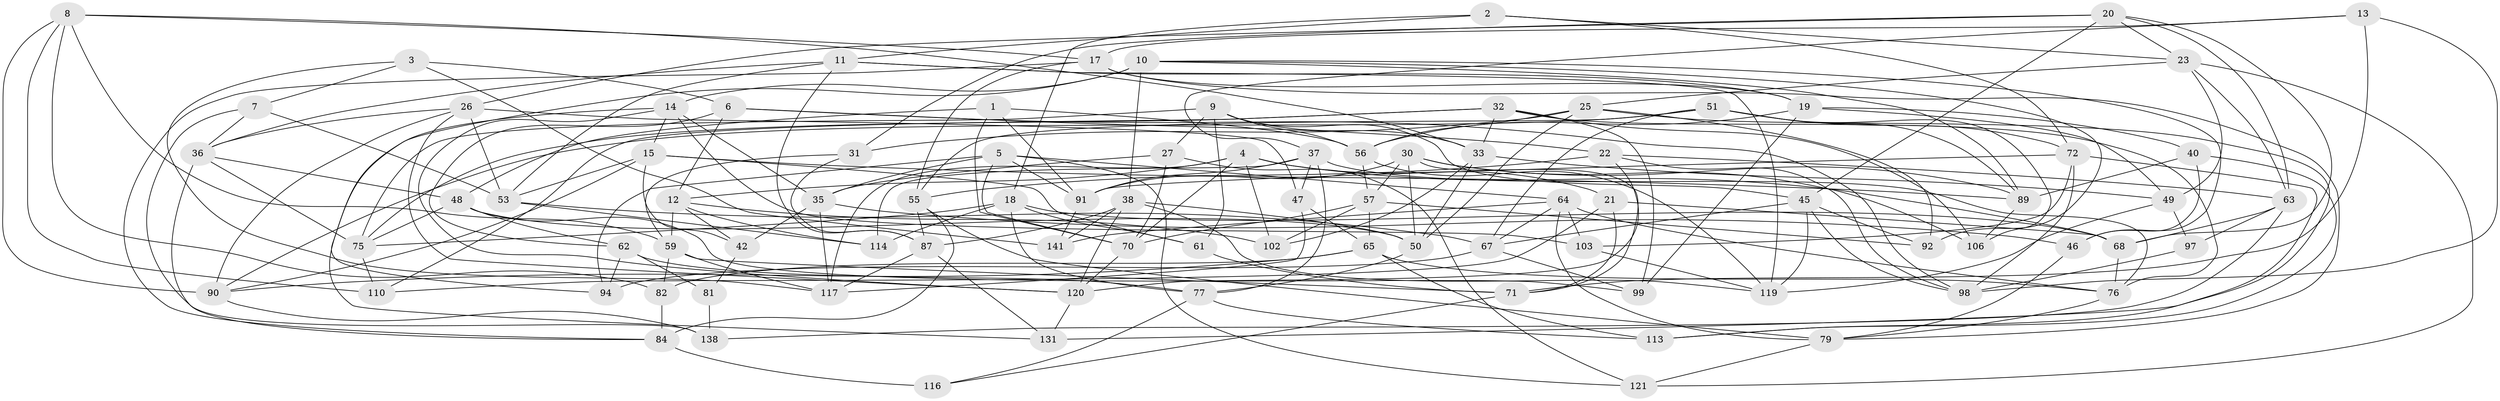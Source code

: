// original degree distribution, {4: 1.0}
// Generated by graph-tools (version 1.1) at 2025/42/03/06/25 10:42:20]
// undirected, 87 vertices, 227 edges
graph export_dot {
graph [start="1"]
  node [color=gray90,style=filled];
  1;
  2;
  3;
  4 [super="+130"];
  5 [super="+69"];
  6 [super="+28"];
  7;
  8 [super="+124"];
  9 [super="+66"];
  10 [super="+16"];
  11 [super="+29"];
  12 [super="+24"];
  13;
  14 [super="+34"];
  15 [super="+105"];
  17 [super="+96"];
  18 [super="+54"];
  19 [super="+83"];
  20 [super="+125"];
  21;
  22 [super="+41"];
  23 [super="+127"];
  25 [super="+60"];
  26 [super="+78"];
  27;
  30 [super="+44"];
  31;
  32 [super="+74"];
  33 [super="+39"];
  35 [super="+93"];
  36 [super="+137"];
  37 [super="+104"];
  38 [super="+43"];
  40;
  42;
  45 [super="+140"];
  46;
  47;
  48 [super="+112"];
  49 [super="+52"];
  50 [super="+85"];
  51 [super="+135"];
  53 [super="+109"];
  55 [super="+58"];
  56 [super="+73"];
  57 [super="+133"];
  59 [super="+86"];
  61;
  62 [super="+122"];
  63 [super="+136"];
  64 [super="+134"];
  65 [super="+80"];
  67 [super="+107"];
  68 [super="+132"];
  70 [super="+129"];
  71 [super="+115"];
  72 [super="+88"];
  75 [super="+123"];
  76 [super="+128"];
  77 [super="+101"];
  79 [super="+111"];
  81;
  82;
  84 [super="+108"];
  87 [super="+95"];
  89 [super="+100"];
  90 [super="+144"];
  91 [super="+126"];
  92;
  94;
  97;
  98 [super="+142"];
  99;
  102;
  103;
  106;
  110;
  113;
  114;
  116;
  117 [super="+118"];
  119 [super="+139"];
  120 [super="+143"];
  121;
  131;
  138;
  141;
  1 -- 48;
  1 -- 70;
  1 -- 56;
  1 -- 91;
  2 -- 23;
  2 -- 11;
  2 -- 72;
  2 -- 18;
  3 -- 141;
  3 -- 7;
  3 -- 117;
  3 -- 6;
  4 -- 68;
  4 -- 70;
  4 -- 102;
  4 -- 12;
  4 -- 117;
  4 -- 21;
  5 -- 121;
  5 -- 70;
  5 -- 94;
  5 -- 64;
  5 -- 35;
  5 -- 91;
  6 -- 22 [weight=2];
  6 -- 12;
  6 -- 62;
  6 -- 98;
  7 -- 36;
  7 -- 138;
  7 -- 53;
  8 -- 90;
  8 -- 82;
  8 -- 59;
  8 -- 110;
  8 -- 17;
  8 -- 33;
  9 -- 45;
  9 -- 56;
  9 -- 33;
  9 -- 75;
  9 -- 27;
  9 -- 61;
  10 -- 46;
  10 -- 92;
  10 -- 89;
  10 -- 38;
  10 -- 131;
  10 -- 14;
  11 -- 19;
  11 -- 119;
  11 -- 53;
  11 -- 87;
  11 -- 36;
  12 -- 59;
  12 -- 102;
  12 -- 114;
  12 -- 42;
  13 -- 17;
  13 -- 98;
  13 -- 37;
  13 -- 71;
  14 -- 94;
  14 -- 120;
  14 -- 35;
  14 -- 103;
  14 -- 15;
  15 -- 90;
  15 -- 42;
  15 -- 53;
  15 -- 89;
  15 -- 61;
  17 -- 55;
  17 -- 19;
  17 -- 84;
  17 -- 79;
  18 -- 114;
  18 -- 75;
  18 -- 61;
  18 -- 68;
  18 -- 77;
  19 -- 56;
  19 -- 40;
  19 -- 49;
  19 -- 99;
  20 -- 31;
  20 -- 63;
  20 -- 45;
  20 -- 26;
  20 -- 23;
  20 -- 68;
  21 -- 68;
  21 -- 110;
  21 -- 71;
  22 -- 63;
  22 -- 120;
  22 -- 98;
  22 -- 55;
  23 -- 63;
  23 -- 49;
  23 -- 121;
  23 -- 25;
  25 -- 92;
  25 -- 56;
  25 -- 31;
  25 -- 131;
  25 -- 50;
  26 -- 47;
  26 -- 120;
  26 -- 90;
  26 -- 36;
  26 -- 53;
  27 -- 70;
  27 -- 121;
  27 -- 35;
  30 -- 57;
  30 -- 89;
  30 -- 50;
  30 -- 91;
  30 -- 106;
  30 -- 71;
  31 -- 59;
  31 -- 87;
  32 -- 99;
  32 -- 75;
  32 -- 106;
  32 -- 76;
  32 -- 110;
  32 -- 33;
  33 -- 102;
  33 -- 50;
  33 -- 49;
  35 -- 42;
  35 -- 117;
  35 -- 46;
  36 -- 75;
  36 -- 48;
  36 -- 84;
  37 -- 91;
  37 -- 77;
  37 -- 76;
  37 -- 114;
  37 -- 47;
  38 -- 141;
  38 -- 87;
  38 -- 120;
  38 -- 119;
  38 -- 50;
  40 -- 113;
  40 -- 89;
  40 -- 46;
  42 -- 81;
  45 -- 67;
  45 -- 98;
  45 -- 92;
  45 -- 119;
  46 -- 79;
  47 -- 117;
  47 -- 65;
  48 -- 50;
  48 -- 62;
  48 -- 75;
  48 -- 99;
  49 -- 97 [weight=2];
  49 -- 119;
  50 -- 77;
  51 -- 72;
  51 -- 106;
  51 -- 89;
  51 -- 67;
  51 -- 90;
  51 -- 55;
  53 -- 114;
  53 -- 67;
  55 -- 87;
  55 -- 84;
  55 -- 79;
  56 -- 119;
  56 -- 57;
  57 -- 65;
  57 -- 102;
  57 -- 92;
  57 -- 70;
  59 -- 71;
  59 -- 82;
  59 -- 117;
  61 -- 71;
  62 -- 81 [weight=2];
  62 -- 77;
  62 -- 94;
  63 -- 97;
  63 -- 138;
  63 -- 68;
  64 -- 103;
  64 -- 76;
  64 -- 141;
  64 -- 79;
  64 -- 67;
  65 -- 90;
  65 -- 76;
  65 -- 82;
  65 -- 113;
  67 -- 94;
  67 -- 99;
  68 -- 76;
  70 -- 120;
  71 -- 116;
  72 -- 113;
  72 -- 91;
  72 -- 103;
  72 -- 98;
  75 -- 110;
  76 -- 79;
  77 -- 116;
  77 -- 113;
  79 -- 121;
  81 -- 138;
  82 -- 84;
  84 -- 116 [weight=2];
  87 -- 131;
  87 -- 117;
  89 -- 106;
  90 -- 138;
  91 -- 141;
  97 -- 98;
  103 -- 119;
  120 -- 131;
}
